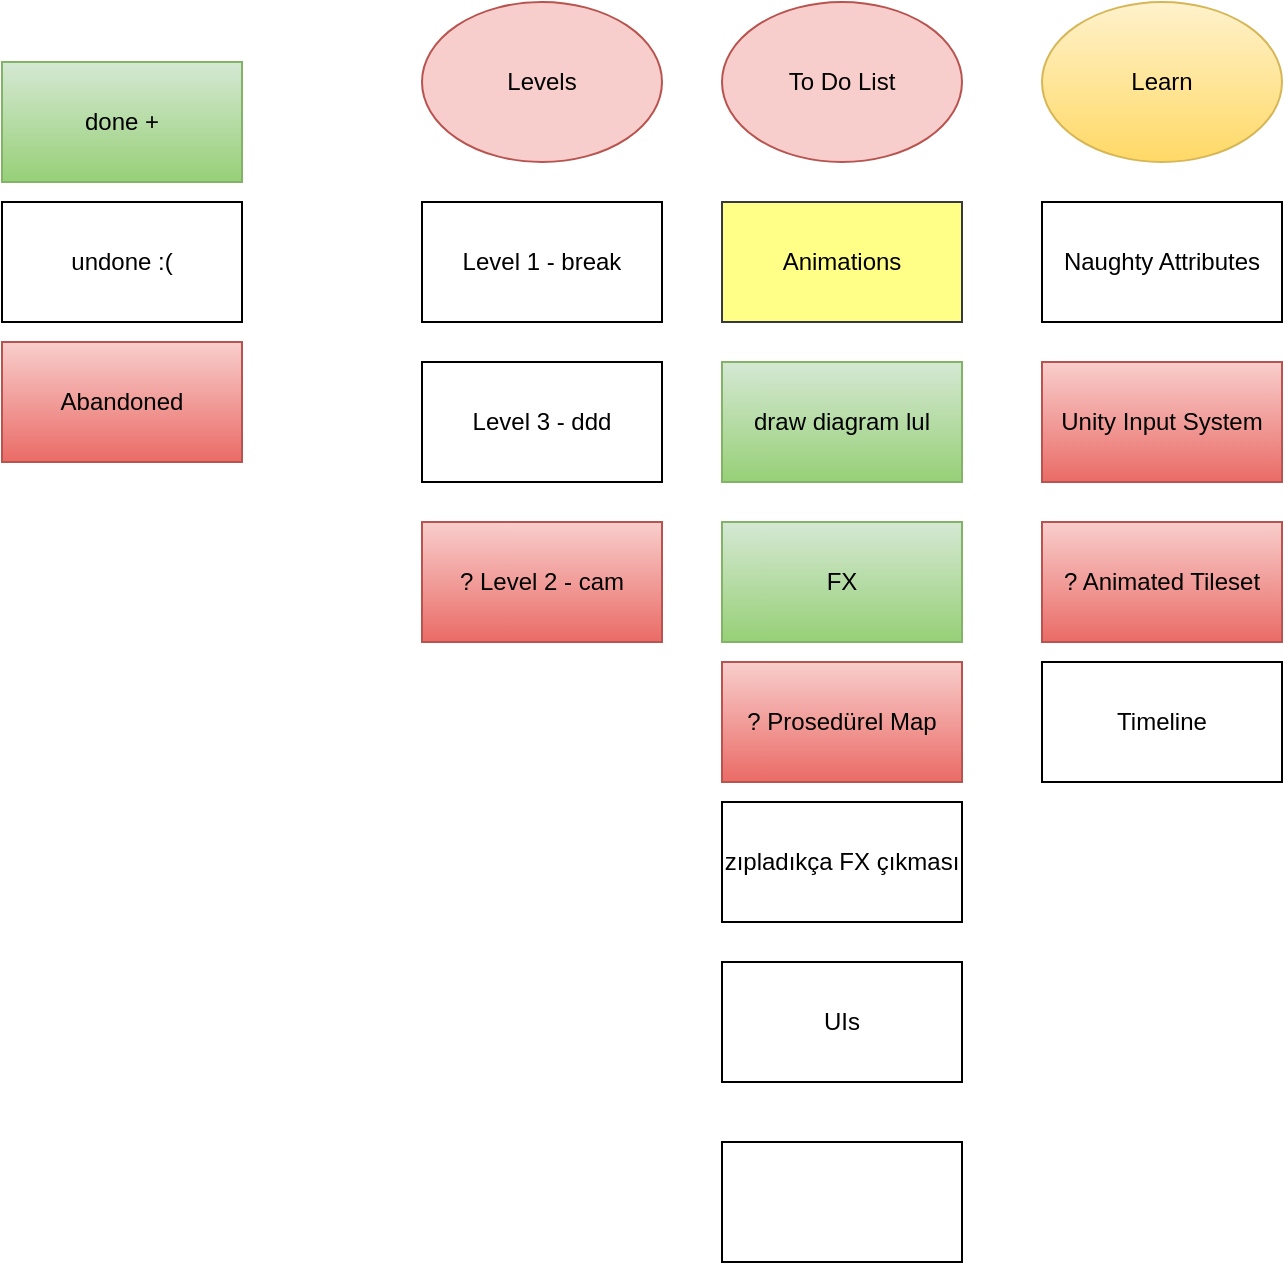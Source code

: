 <mxfile version="16.0.2" type="device"><diagram id="UChqfBPRf47o4kRip5a5" name="Sayfa -1"><mxGraphModel dx="722" dy="494" grid="1" gridSize="10" guides="1" tooltips="1" connect="1" arrows="1" fold="1" page="1" pageScale="1" pageWidth="827" pageHeight="1169" math="0" shadow="0"><root><mxCell id="0"/><mxCell id="1" parent="0"/><mxCell id="B2W01BJPLcaSMjQjleqc-1" value="Level 1 - break" style="rounded=0;whiteSpace=wrap;html=1;" parent="1" vertex="1"><mxGeometry x="280" y="130" width="120" height="60" as="geometry"/></mxCell><mxCell id="B2W01BJPLcaSMjQjleqc-2" value="? Level 2 - cam" style="rounded=0;whiteSpace=wrap;html=1;fillColor=#f8cecc;gradientColor=#ea6b66;strokeColor=#b85450;" parent="1" vertex="1"><mxGeometry x="280" y="290" width="120" height="60" as="geometry"/></mxCell><mxCell id="B2W01BJPLcaSMjQjleqc-3" value="Level 3 - ddd" style="rounded=0;whiteSpace=wrap;html=1;" parent="1" vertex="1"><mxGeometry x="280" y="210" width="120" height="60" as="geometry"/></mxCell><mxCell id="B2W01BJPLcaSMjQjleqc-4" value="Learn" style="ellipse;whiteSpace=wrap;html=1;fillColor=#fff2cc;strokeColor=#d6b656;gradientColor=#ffd966;" parent="1" vertex="1"><mxGeometry x="590" y="30" width="120" height="80" as="geometry"/></mxCell><mxCell id="B2W01BJPLcaSMjQjleqc-5" value="Timeline" style="rounded=0;whiteSpace=wrap;html=1;" parent="1" vertex="1"><mxGeometry x="590" y="360" width="120" height="60" as="geometry"/></mxCell><mxCell id="B2W01BJPLcaSMjQjleqc-6" value="Unity Input System" style="rounded=0;whiteSpace=wrap;html=1;fillColor=#f8cecc;gradientColor=#ea6b66;strokeColor=#b85450;" parent="1" vertex="1"><mxGeometry x="590" y="210" width="120" height="60" as="geometry"/></mxCell><mxCell id="B2W01BJPLcaSMjQjleqc-7" value="To Do List" style="ellipse;whiteSpace=wrap;html=1;fillColor=#f8cecc;strokeColor=#b85450;" parent="1" vertex="1"><mxGeometry x="430" y="30" width="120" height="80" as="geometry"/></mxCell><mxCell id="B2W01BJPLcaSMjQjleqc-9" value="? Animated Tileset" style="rounded=0;whiteSpace=wrap;html=1;fillColor=#f8cecc;gradientColor=#ea6b66;strokeColor=#b85450;" parent="1" vertex="1"><mxGeometry x="590" y="290" width="120" height="60" as="geometry"/></mxCell><mxCell id="B2W01BJPLcaSMjQjleqc-10" value="Naughty Attributes" style="rounded=0;whiteSpace=wrap;html=1;" parent="1" vertex="1"><mxGeometry x="590" y="130" width="120" height="60" as="geometry"/></mxCell><mxCell id="B2W01BJPLcaSMjQjleqc-11" value="Animations" style="rounded=0;whiteSpace=wrap;html=1;fillColor=#ffff88;strokeColor=#36393d;" parent="1" vertex="1"><mxGeometry x="430" y="130" width="120" height="60" as="geometry"/></mxCell><mxCell id="B2W01BJPLcaSMjQjleqc-12" value="draw diagram lul" style="rounded=0;whiteSpace=wrap;html=1;fillColor=#d5e8d4;strokeColor=#82b366;gradientColor=#97d077;" parent="1" vertex="1"><mxGeometry x="430" y="210" width="120" height="60" as="geometry"/></mxCell><mxCell id="B2W01BJPLcaSMjQjleqc-13" value="FX" style="rounded=0;whiteSpace=wrap;html=1;fillColor=#d5e8d4;gradientColor=#97d077;strokeColor=#82b366;" parent="1" vertex="1"><mxGeometry x="430" y="290" width="120" height="60" as="geometry"/></mxCell><mxCell id="B2W01BJPLcaSMjQjleqc-14" value="Levels" style="ellipse;whiteSpace=wrap;html=1;fillColor=#f8cecc;strokeColor=#b85450;" parent="1" vertex="1"><mxGeometry x="280" y="30" width="120" height="80" as="geometry"/></mxCell><mxCell id="B2W01BJPLcaSMjQjleqc-15" value="done +" style="rounded=0;whiteSpace=wrap;html=1;fillColor=#d5e8d4;strokeColor=#82b366;gradientColor=#97d077;" parent="1" vertex="1"><mxGeometry x="70" y="60" width="120" height="60" as="geometry"/></mxCell><mxCell id="B2W01BJPLcaSMjQjleqc-16" value="undone :(" style="rounded=0;whiteSpace=wrap;html=1;" parent="1" vertex="1"><mxGeometry x="70" y="130" width="120" height="60" as="geometry"/></mxCell><mxCell id="eMx2X0oEPM7mWq6CjJiQ-1" value="? Prosedürel Map" style="rounded=0;whiteSpace=wrap;html=1;fillColor=#f8cecc;gradientColor=#ea6b66;strokeColor=#b85450;" parent="1" vertex="1"><mxGeometry x="430" y="360" width="120" height="60" as="geometry"/></mxCell><mxCell id="Qx-eHhhWmdgt7IDPBubf-2" value="zıpladıkça FX çıkması" style="rounded=0;whiteSpace=wrap;html=1;" vertex="1" parent="1"><mxGeometry x="430" y="430" width="120" height="60" as="geometry"/></mxCell><mxCell id="Qx-eHhhWmdgt7IDPBubf-3" value="UIs" style="rounded=0;whiteSpace=wrap;html=1;" vertex="1" parent="1"><mxGeometry x="430" y="510" width="120" height="60" as="geometry"/></mxCell><mxCell id="Qx-eHhhWmdgt7IDPBubf-4" value="" style="rounded=0;whiteSpace=wrap;html=1;" vertex="1" parent="1"><mxGeometry x="430" y="600" width="120" height="60" as="geometry"/></mxCell><mxCell id="Qx-eHhhWmdgt7IDPBubf-5" value="Abandoned" style="rounded=0;whiteSpace=wrap;html=1;fillColor=#f8cecc;strokeColor=#b85450;gradientColor=#ea6b66;" vertex="1" parent="1"><mxGeometry x="70" y="200" width="120" height="60" as="geometry"/></mxCell></root></mxGraphModel></diagram></mxfile>